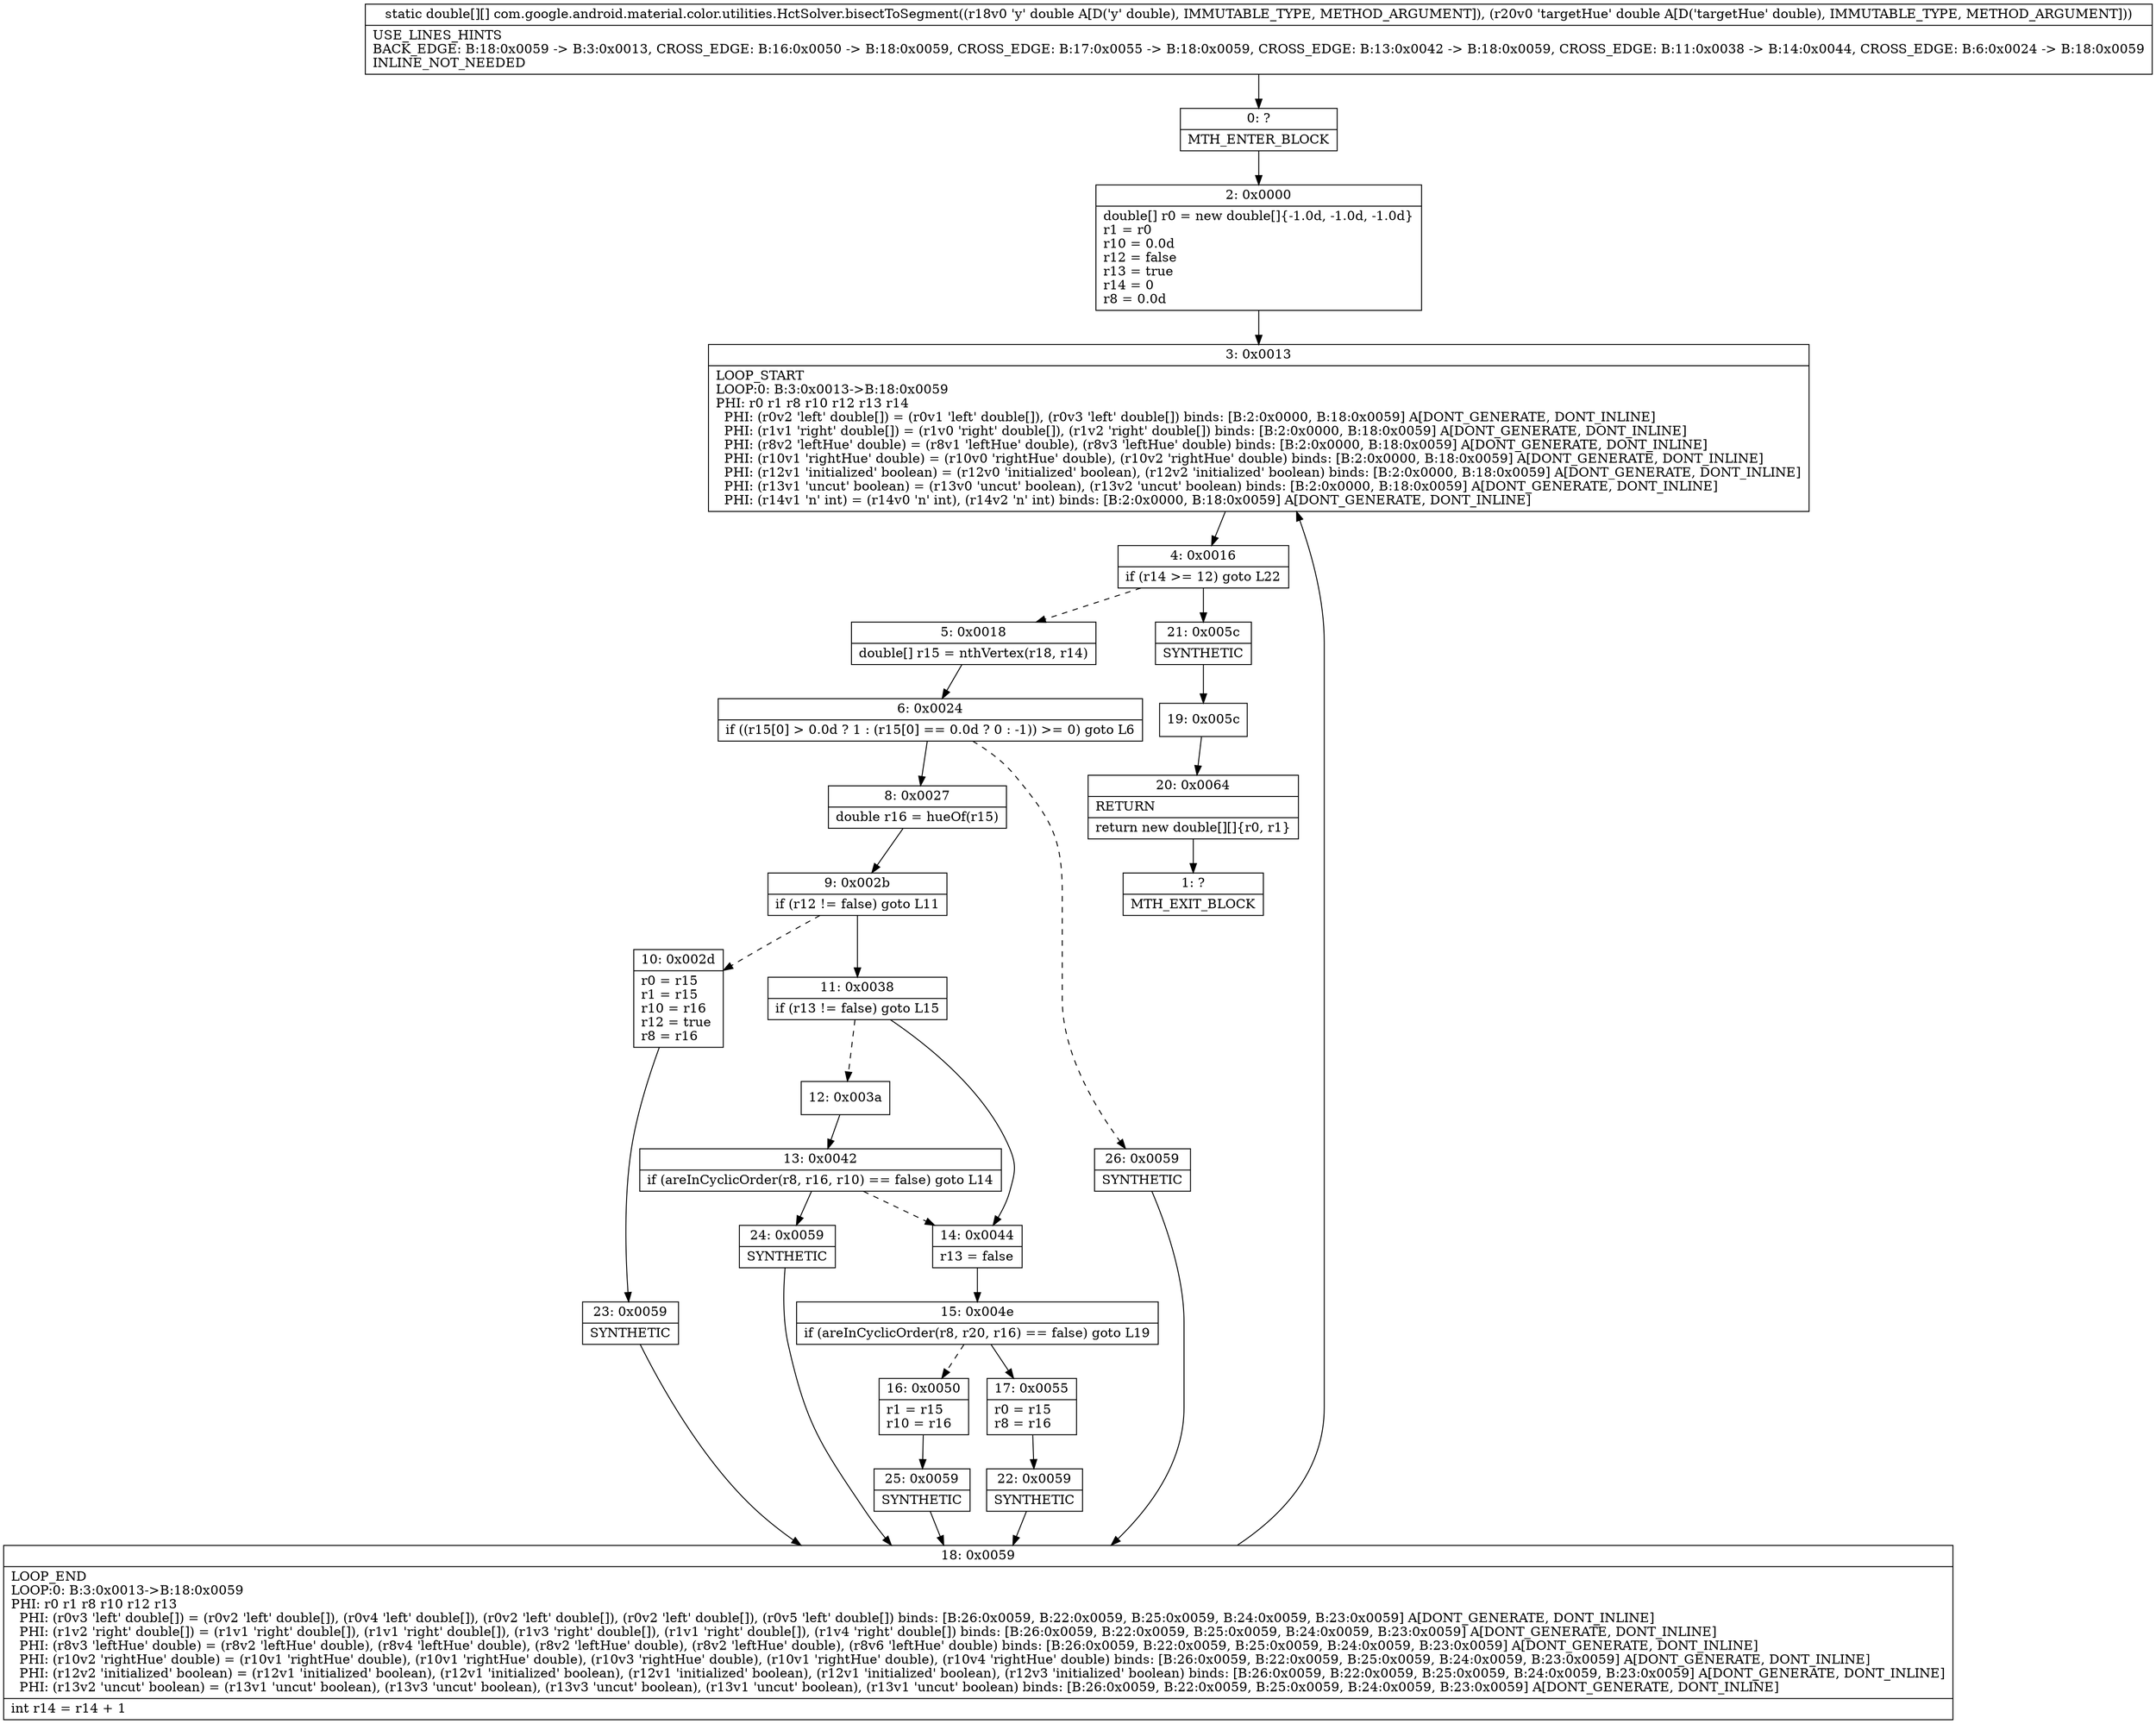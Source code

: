 digraph "CFG forcom.google.android.material.color.utilities.HctSolver.bisectToSegment(DD)[[D" {
Node_0 [shape=record,label="{0\:\ ?|MTH_ENTER_BLOCK\l}"];
Node_2 [shape=record,label="{2\:\ 0x0000|double[] r0 = new double[]\{\-1.0d, \-1.0d, \-1.0d\}\lr1 = r0\lr10 = 0.0d\lr12 = false\lr13 = true\lr14 = 0\lr8 = 0.0d\l}"];
Node_3 [shape=record,label="{3\:\ 0x0013|LOOP_START\lLOOP:0: B:3:0x0013\-\>B:18:0x0059\lPHI: r0 r1 r8 r10 r12 r13 r14 \l  PHI: (r0v2 'left' double[]) = (r0v1 'left' double[]), (r0v3 'left' double[]) binds: [B:2:0x0000, B:18:0x0059] A[DONT_GENERATE, DONT_INLINE]\l  PHI: (r1v1 'right' double[]) = (r1v0 'right' double[]), (r1v2 'right' double[]) binds: [B:2:0x0000, B:18:0x0059] A[DONT_GENERATE, DONT_INLINE]\l  PHI: (r8v2 'leftHue' double) = (r8v1 'leftHue' double), (r8v3 'leftHue' double) binds: [B:2:0x0000, B:18:0x0059] A[DONT_GENERATE, DONT_INLINE]\l  PHI: (r10v1 'rightHue' double) = (r10v0 'rightHue' double), (r10v2 'rightHue' double) binds: [B:2:0x0000, B:18:0x0059] A[DONT_GENERATE, DONT_INLINE]\l  PHI: (r12v1 'initialized' boolean) = (r12v0 'initialized' boolean), (r12v2 'initialized' boolean) binds: [B:2:0x0000, B:18:0x0059] A[DONT_GENERATE, DONT_INLINE]\l  PHI: (r13v1 'uncut' boolean) = (r13v0 'uncut' boolean), (r13v2 'uncut' boolean) binds: [B:2:0x0000, B:18:0x0059] A[DONT_GENERATE, DONT_INLINE]\l  PHI: (r14v1 'n' int) = (r14v0 'n' int), (r14v2 'n' int) binds: [B:2:0x0000, B:18:0x0059] A[DONT_GENERATE, DONT_INLINE]\l}"];
Node_4 [shape=record,label="{4\:\ 0x0016|if (r14 \>= 12) goto L22\l}"];
Node_5 [shape=record,label="{5\:\ 0x0018|double[] r15 = nthVertex(r18, r14)\l}"];
Node_6 [shape=record,label="{6\:\ 0x0024|if ((r15[0] \> 0.0d ? 1 : (r15[0] == 0.0d ? 0 : \-1)) \>= 0) goto L6\l}"];
Node_8 [shape=record,label="{8\:\ 0x0027|double r16 = hueOf(r15)\l}"];
Node_9 [shape=record,label="{9\:\ 0x002b|if (r12 != false) goto L11\l}"];
Node_10 [shape=record,label="{10\:\ 0x002d|r0 = r15\lr1 = r15\lr10 = r16\lr12 = true\lr8 = r16\l}"];
Node_23 [shape=record,label="{23\:\ 0x0059|SYNTHETIC\l}"];
Node_18 [shape=record,label="{18\:\ 0x0059|LOOP_END\lLOOP:0: B:3:0x0013\-\>B:18:0x0059\lPHI: r0 r1 r8 r10 r12 r13 \l  PHI: (r0v3 'left' double[]) = (r0v2 'left' double[]), (r0v4 'left' double[]), (r0v2 'left' double[]), (r0v2 'left' double[]), (r0v5 'left' double[]) binds: [B:26:0x0059, B:22:0x0059, B:25:0x0059, B:24:0x0059, B:23:0x0059] A[DONT_GENERATE, DONT_INLINE]\l  PHI: (r1v2 'right' double[]) = (r1v1 'right' double[]), (r1v1 'right' double[]), (r1v3 'right' double[]), (r1v1 'right' double[]), (r1v4 'right' double[]) binds: [B:26:0x0059, B:22:0x0059, B:25:0x0059, B:24:0x0059, B:23:0x0059] A[DONT_GENERATE, DONT_INLINE]\l  PHI: (r8v3 'leftHue' double) = (r8v2 'leftHue' double), (r8v4 'leftHue' double), (r8v2 'leftHue' double), (r8v2 'leftHue' double), (r8v6 'leftHue' double) binds: [B:26:0x0059, B:22:0x0059, B:25:0x0059, B:24:0x0059, B:23:0x0059] A[DONT_GENERATE, DONT_INLINE]\l  PHI: (r10v2 'rightHue' double) = (r10v1 'rightHue' double), (r10v1 'rightHue' double), (r10v3 'rightHue' double), (r10v1 'rightHue' double), (r10v4 'rightHue' double) binds: [B:26:0x0059, B:22:0x0059, B:25:0x0059, B:24:0x0059, B:23:0x0059] A[DONT_GENERATE, DONT_INLINE]\l  PHI: (r12v2 'initialized' boolean) = (r12v1 'initialized' boolean), (r12v1 'initialized' boolean), (r12v1 'initialized' boolean), (r12v1 'initialized' boolean), (r12v3 'initialized' boolean) binds: [B:26:0x0059, B:22:0x0059, B:25:0x0059, B:24:0x0059, B:23:0x0059] A[DONT_GENERATE, DONT_INLINE]\l  PHI: (r13v2 'uncut' boolean) = (r13v1 'uncut' boolean), (r13v3 'uncut' boolean), (r13v3 'uncut' boolean), (r13v1 'uncut' boolean), (r13v1 'uncut' boolean) binds: [B:26:0x0059, B:22:0x0059, B:25:0x0059, B:24:0x0059, B:23:0x0059] A[DONT_GENERATE, DONT_INLINE]\l|int r14 = r14 + 1\l}"];
Node_11 [shape=record,label="{11\:\ 0x0038|if (r13 != false) goto L15\l}"];
Node_12 [shape=record,label="{12\:\ 0x003a}"];
Node_13 [shape=record,label="{13\:\ 0x0042|if (areInCyclicOrder(r8, r16, r10) == false) goto L14\l}"];
Node_24 [shape=record,label="{24\:\ 0x0059|SYNTHETIC\l}"];
Node_14 [shape=record,label="{14\:\ 0x0044|r13 = false\l}"];
Node_15 [shape=record,label="{15\:\ 0x004e|if (areInCyclicOrder(r8, r20, r16) == false) goto L19\l}"];
Node_16 [shape=record,label="{16\:\ 0x0050|r1 = r15\lr10 = r16\l}"];
Node_25 [shape=record,label="{25\:\ 0x0059|SYNTHETIC\l}"];
Node_17 [shape=record,label="{17\:\ 0x0055|r0 = r15\lr8 = r16\l}"];
Node_22 [shape=record,label="{22\:\ 0x0059|SYNTHETIC\l}"];
Node_26 [shape=record,label="{26\:\ 0x0059|SYNTHETIC\l}"];
Node_21 [shape=record,label="{21\:\ 0x005c|SYNTHETIC\l}"];
Node_19 [shape=record,label="{19\:\ 0x005c}"];
Node_20 [shape=record,label="{20\:\ 0x0064|RETURN\l|return new double[][]\{r0, r1\}\l}"];
Node_1 [shape=record,label="{1\:\ ?|MTH_EXIT_BLOCK\l}"];
MethodNode[shape=record,label="{static double[][] com.google.android.material.color.utilities.HctSolver.bisectToSegment((r18v0 'y' double A[D('y' double), IMMUTABLE_TYPE, METHOD_ARGUMENT]), (r20v0 'targetHue' double A[D('targetHue' double), IMMUTABLE_TYPE, METHOD_ARGUMENT]))  | USE_LINES_HINTS\lBACK_EDGE: B:18:0x0059 \-\> B:3:0x0013, CROSS_EDGE: B:16:0x0050 \-\> B:18:0x0059, CROSS_EDGE: B:17:0x0055 \-\> B:18:0x0059, CROSS_EDGE: B:13:0x0042 \-\> B:18:0x0059, CROSS_EDGE: B:11:0x0038 \-\> B:14:0x0044, CROSS_EDGE: B:6:0x0024 \-\> B:18:0x0059\lINLINE_NOT_NEEDED\l}"];
MethodNode -> Node_0;Node_0 -> Node_2;
Node_2 -> Node_3;
Node_3 -> Node_4;
Node_4 -> Node_5[style=dashed];
Node_4 -> Node_21;
Node_5 -> Node_6;
Node_6 -> Node_8;
Node_6 -> Node_26[style=dashed];
Node_8 -> Node_9;
Node_9 -> Node_10[style=dashed];
Node_9 -> Node_11;
Node_10 -> Node_23;
Node_23 -> Node_18;
Node_18 -> Node_3;
Node_11 -> Node_12[style=dashed];
Node_11 -> Node_14;
Node_12 -> Node_13;
Node_13 -> Node_14[style=dashed];
Node_13 -> Node_24;
Node_24 -> Node_18;
Node_14 -> Node_15;
Node_15 -> Node_16[style=dashed];
Node_15 -> Node_17;
Node_16 -> Node_25;
Node_25 -> Node_18;
Node_17 -> Node_22;
Node_22 -> Node_18;
Node_26 -> Node_18;
Node_21 -> Node_19;
Node_19 -> Node_20;
Node_20 -> Node_1;
}

